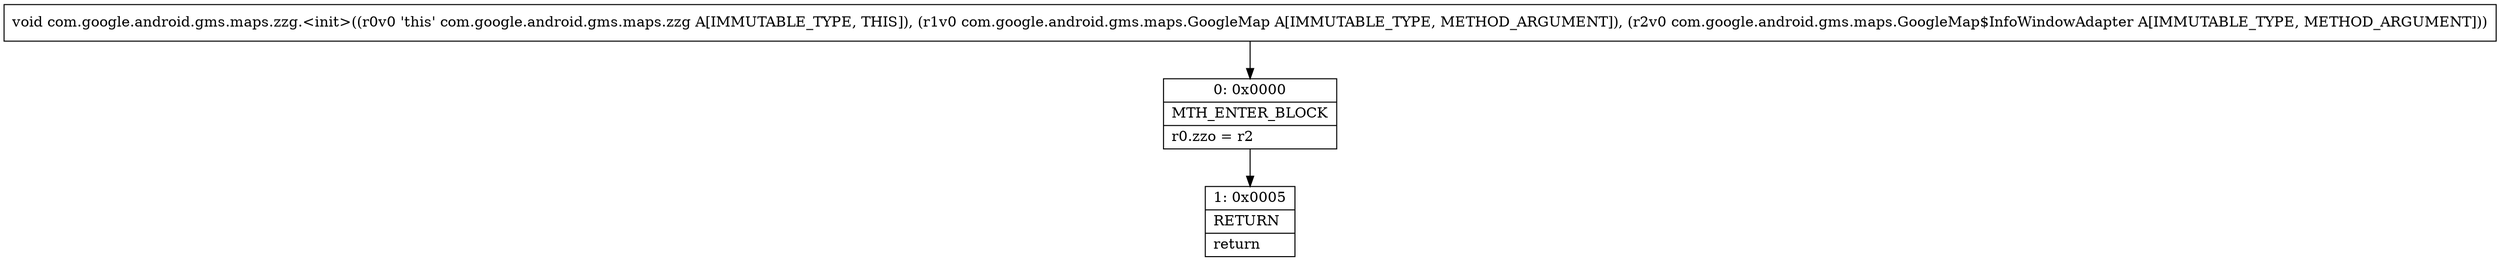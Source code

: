 digraph "CFG forcom.google.android.gms.maps.zzg.\<init\>(Lcom\/google\/android\/gms\/maps\/GoogleMap;Lcom\/google\/android\/gms\/maps\/GoogleMap$InfoWindowAdapter;)V" {
Node_0 [shape=record,label="{0\:\ 0x0000|MTH_ENTER_BLOCK\l|r0.zzo = r2\l}"];
Node_1 [shape=record,label="{1\:\ 0x0005|RETURN\l|return\l}"];
MethodNode[shape=record,label="{void com.google.android.gms.maps.zzg.\<init\>((r0v0 'this' com.google.android.gms.maps.zzg A[IMMUTABLE_TYPE, THIS]), (r1v0 com.google.android.gms.maps.GoogleMap A[IMMUTABLE_TYPE, METHOD_ARGUMENT]), (r2v0 com.google.android.gms.maps.GoogleMap$InfoWindowAdapter A[IMMUTABLE_TYPE, METHOD_ARGUMENT])) }"];
MethodNode -> Node_0;
Node_0 -> Node_1;
}

